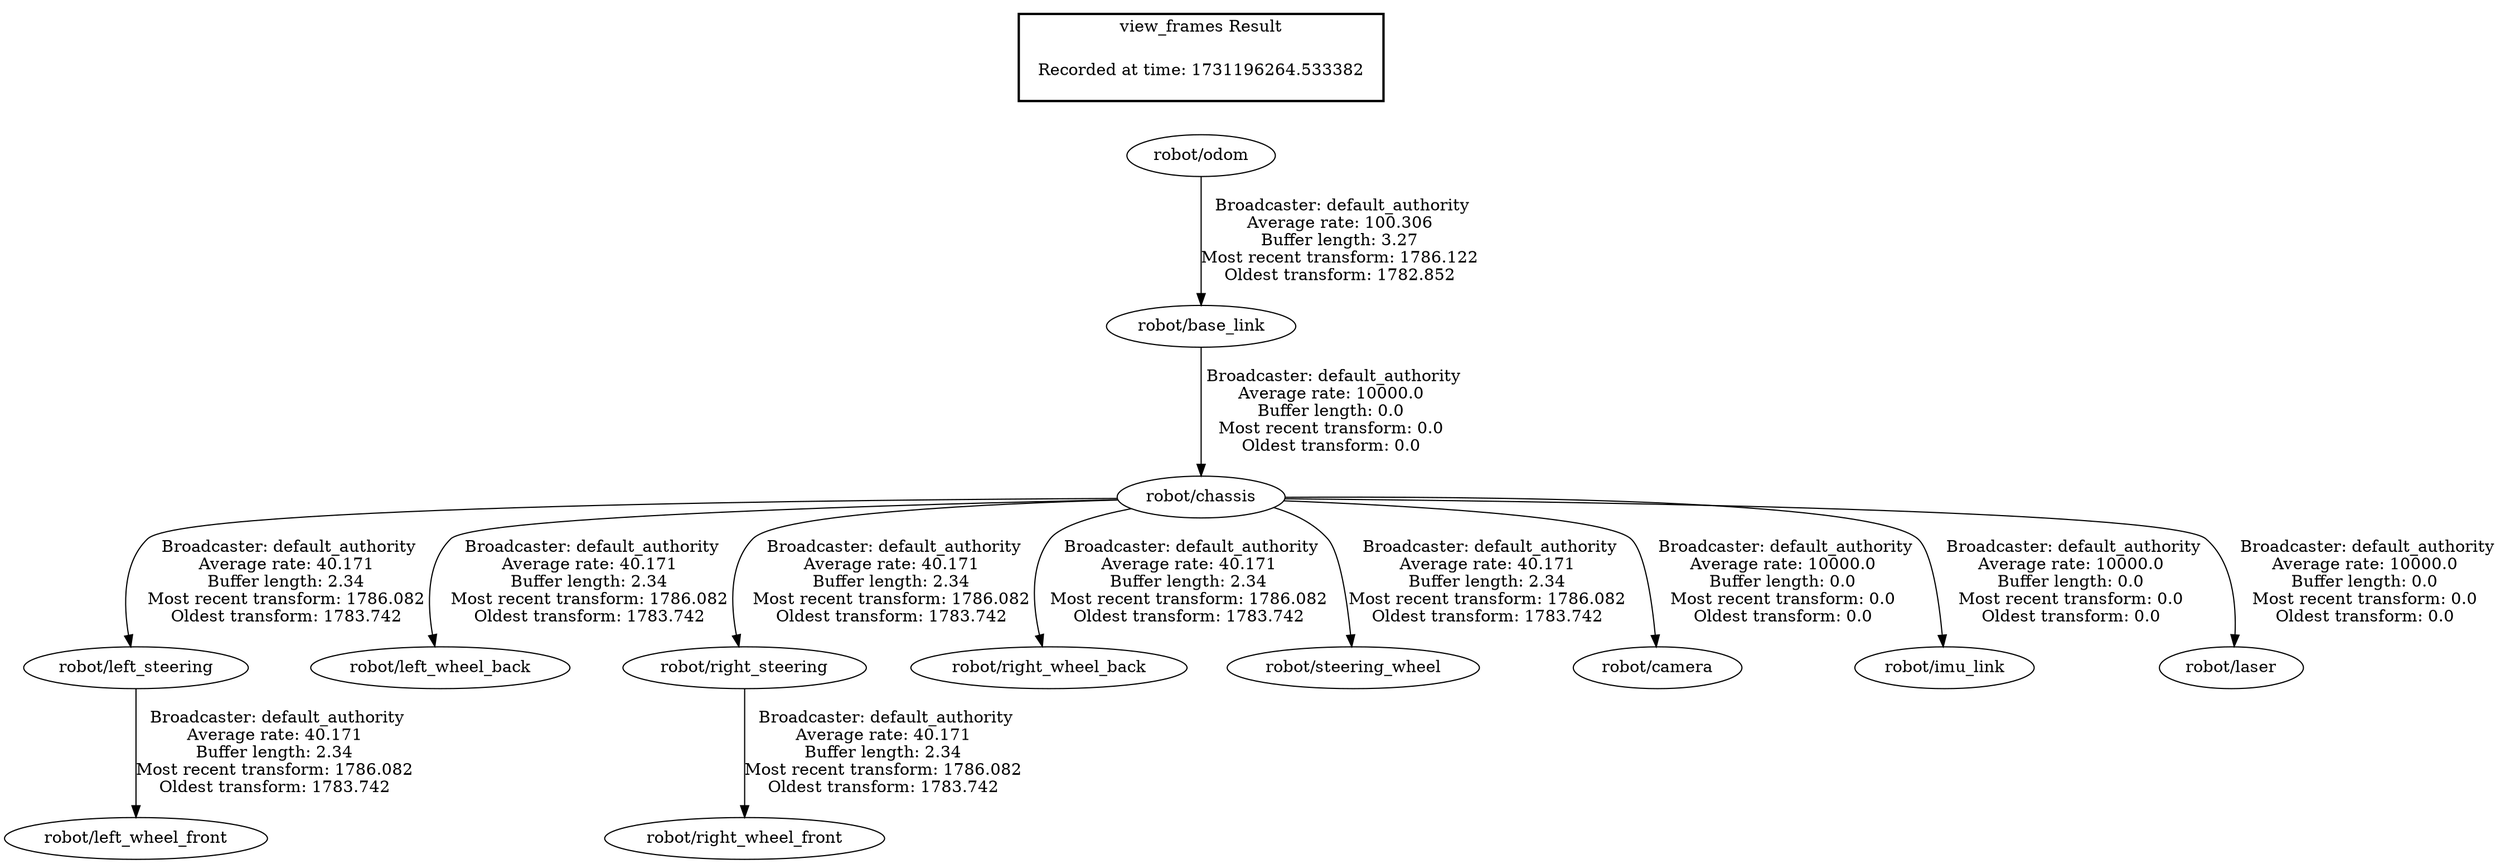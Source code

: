 digraph G {
"robot/odom" -> "robot/base_link"[label=" Broadcaster: default_authority\nAverage rate: 100.306\nBuffer length: 3.27\nMost recent transform: 1786.122\nOldest transform: 1782.852\n"];
"robot/chassis" -> "robot/left_steering"[label=" Broadcaster: default_authority\nAverage rate: 40.171\nBuffer length: 2.34\nMost recent transform: 1786.082\nOldest transform: 1783.742\n"];
"robot/base_link" -> "robot/chassis"[label=" Broadcaster: default_authority\nAverage rate: 10000.0\nBuffer length: 0.0\nMost recent transform: 0.0\nOldest transform: 0.0\n"];
"robot/chassis" -> "robot/left_wheel_back"[label=" Broadcaster: default_authority\nAverage rate: 40.171\nBuffer length: 2.34\nMost recent transform: 1786.082\nOldest transform: 1783.742\n"];
"robot/left_steering" -> "robot/left_wheel_front"[label=" Broadcaster: default_authority\nAverage rate: 40.171\nBuffer length: 2.34\nMost recent transform: 1786.082\nOldest transform: 1783.742\n"];
"robot/chassis" -> "robot/right_steering"[label=" Broadcaster: default_authority\nAverage rate: 40.171\nBuffer length: 2.34\nMost recent transform: 1786.082\nOldest transform: 1783.742\n"];
"robot/chassis" -> "robot/right_wheel_back"[label=" Broadcaster: default_authority\nAverage rate: 40.171\nBuffer length: 2.34\nMost recent transform: 1786.082\nOldest transform: 1783.742\n"];
"robot/right_steering" -> "robot/right_wheel_front"[label=" Broadcaster: default_authority\nAverage rate: 40.171\nBuffer length: 2.34\nMost recent transform: 1786.082\nOldest transform: 1783.742\n"];
"robot/chassis" -> "robot/steering_wheel"[label=" Broadcaster: default_authority\nAverage rate: 40.171\nBuffer length: 2.34\nMost recent transform: 1786.082\nOldest transform: 1783.742\n"];
"robot/chassis" -> "robot/camera"[label=" Broadcaster: default_authority\nAverage rate: 10000.0\nBuffer length: 0.0\nMost recent transform: 0.0\nOldest transform: 0.0\n"];
"robot/chassis" -> "robot/imu_link"[label=" Broadcaster: default_authority\nAverage rate: 10000.0\nBuffer length: 0.0\nMost recent transform: 0.0\nOldest transform: 0.0\n"];
"robot/chassis" -> "robot/laser"[label=" Broadcaster: default_authority\nAverage rate: 10000.0\nBuffer length: 0.0\nMost recent transform: 0.0\nOldest transform: 0.0\n"];
edge [style=invis];
 subgraph cluster_legend { style=bold; color=black; label ="view_frames Result";
"Recorded at time: 1731196264.533382"[ shape=plaintext ] ;
}->"robot/odom";
}
